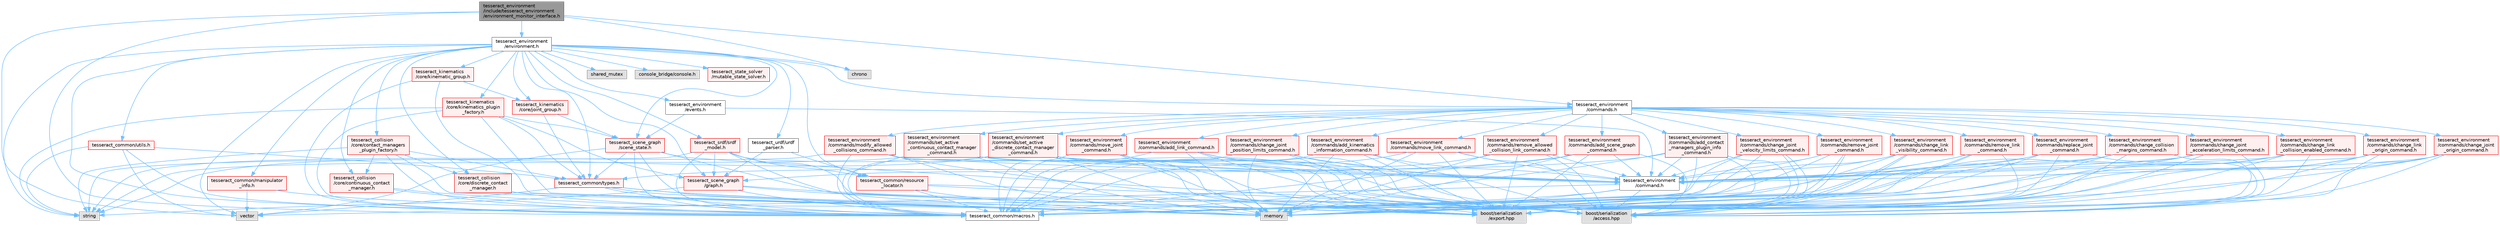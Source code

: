 digraph "tesseract_environment/include/tesseract_environment/environment_monitor_interface.h"
{
 // LATEX_PDF_SIZE
  bgcolor="transparent";
  edge [fontname=Helvetica,fontsize=10,labelfontname=Helvetica,labelfontsize=10];
  node [fontname=Helvetica,fontsize=10,shape=box,height=0.2,width=0.4];
  Node1 [label="tesseract_environment\l/include/tesseract_environment\l/environment_monitor_interface.h",height=0.2,width=0.4,color="gray40", fillcolor="grey60", style="filled", fontcolor="black",tooltip="This is a utility class for applying changes to multiple tesseract environment monitors."];
  Node1 -> Node2 [color="steelblue1",style="solid"];
  Node2 [label="tesseract_common/macros.h",height=0.2,width=0.4,color="grey40", fillcolor="white", style="filled",URL="$de/d3c/macros_8h.html",tooltip="Common Tesseract Macros."];
  Node1 -> Node3 [color="steelblue1",style="solid"];
  Node3 [label="vector",height=0.2,width=0.4,color="grey60", fillcolor="#E0E0E0", style="filled",tooltip=" "];
  Node1 -> Node4 [color="steelblue1",style="solid"];
  Node4 [label="chrono",height=0.2,width=0.4,color="grey60", fillcolor="#E0E0E0", style="filled",tooltip=" "];
  Node1 -> Node5 [color="steelblue1",style="solid"];
  Node5 [label="tesseract_environment\l/commands.h",height=0.2,width=0.4,color="grey40", fillcolor="white", style="filled",URL="$d5/d90/commands_8h.html",tooltip="This contains classes for recording operations applied to the environment for tracking changes...."];
  Node5 -> Node6 [color="steelblue1",style="solid"];
  Node6 [label="tesseract_environment\l/commands/add_contact\l_managers_plugin_info\l_command.h",height=0.2,width=0.4,color="red", fillcolor="#FFF0F0", style="filled",URL="$db/d41/add__contact__managers__plugin__info__command_8h.html",tooltip="Used to add contact managers plugin info to the environment."];
  Node6 -> Node2 [color="steelblue1",style="solid"];
  Node6 -> Node7 [color="steelblue1",style="solid"];
  Node7 [label="boost/serialization\l/access.hpp",height=0.2,width=0.4,color="grey60", fillcolor="#E0E0E0", style="filled",tooltip=" "];
  Node6 -> Node8 [color="steelblue1",style="solid"];
  Node8 [label="memory",height=0.2,width=0.4,color="grey60", fillcolor="#E0E0E0", style="filled",tooltip=" "];
  Node6 -> Node9 [color="steelblue1",style="solid"];
  Node9 [label="tesseract_environment\l/command.h",height=0.2,width=0.4,color="grey40", fillcolor="white", style="filled",URL="$d0/d09/command_8h.html",tooltip="This contains classes for recording operations applied to the environment for tracking changes...."];
  Node9 -> Node2 [color="steelblue1",style="solid"];
  Node9 -> Node7 [color="steelblue1",style="solid"];
  Node9 -> Node8 [color="steelblue1",style="solid"];
  Node9 -> Node3 [color="steelblue1",style="solid"];
  Node6 -> Node10 [color="steelblue1",style="solid"];
  Node10 [label="tesseract_common/types.h",height=0.2,width=0.4,color="red", fillcolor="#FFF0F0", style="filled",URL="$dd/ddb/tesseract__common_2include_2tesseract__common_2types_8h.html",tooltip="Common Tesseract Types."];
  Node10 -> Node2 [color="steelblue1",style="solid"];
  Node10 -> Node7 [color="steelblue1",style="solid"];
  Node10 -> Node3 [color="steelblue1",style="solid"];
  Node10 -> Node8 [color="steelblue1",style="solid"];
  Node10 -> Node19 [color="steelblue1",style="solid"];
  Node19 [label="boost/serialization\l/export.hpp",height=0.2,width=0.4,color="grey60", fillcolor="#E0E0E0", style="filled",tooltip=" "];
  Node6 -> Node19 [color="steelblue1",style="solid"];
  Node5 -> Node21 [color="steelblue1",style="solid"];
  Node21 [label="tesseract_environment\l/commands/add_link_command.h",height=0.2,width=0.4,color="red", fillcolor="#FFF0F0", style="filled",URL="$da/db7/add__link__command_8h.html",tooltip="Used to add link and joint to environment."];
  Node21 -> Node2 [color="steelblue1",style="solid"];
  Node21 -> Node7 [color="steelblue1",style="solid"];
  Node21 -> Node8 [color="steelblue1",style="solid"];
  Node21 -> Node9 [color="steelblue1",style="solid"];
  Node21 -> Node19 [color="steelblue1",style="solid"];
  Node5 -> Node27 [color="steelblue1",style="solid"];
  Node27 [label="tesseract_environment\l/commands/add_kinematics\l_information_command.h",height=0.2,width=0.4,color="red", fillcolor="#FFF0F0", style="filled",URL="$d6/d07/add__kinematics__information__command_8h.html",tooltip="Used to kinematics information to the environment."];
  Node27 -> Node2 [color="steelblue1",style="solid"];
  Node27 -> Node7 [color="steelblue1",style="solid"];
  Node27 -> Node8 [color="steelblue1",style="solid"];
  Node27 -> Node9 [color="steelblue1",style="solid"];
  Node27 -> Node19 [color="steelblue1",style="solid"];
  Node5 -> Node38 [color="steelblue1",style="solid"];
  Node38 [label="tesseract_environment\l/commands/add_scene_graph\l_command.h",height=0.2,width=0.4,color="red", fillcolor="#FFF0F0", style="filled",URL="$df/ddd/add__scene__graph__command_8h.html",tooltip="Used to add scene graph to the environment."];
  Node38 -> Node2 [color="steelblue1",style="solid"];
  Node38 -> Node7 [color="steelblue1",style="solid"];
  Node38 -> Node8 [color="steelblue1",style="solid"];
  Node38 -> Node9 [color="steelblue1",style="solid"];
  Node38 -> Node39 [color="steelblue1",style="solid"];
  Node39 [label="tesseract_scene_graph\l/graph.h",height=0.2,width=0.4,color="red", fillcolor="#FFF0F0", style="filled",URL="$d6/df3/graph_8h.html",tooltip="A basic scene graph using boost."];
  Node39 -> Node2 [color="steelblue1",style="solid"];
  Node39 -> Node7 [color="steelblue1",style="solid"];
  Node39 -> Node23 [color="steelblue1",style="solid"];
  Node23 [label="string",height=0.2,width=0.4,color="grey60", fillcolor="#E0E0E0", style="filled",tooltip=" "];
  Node39 -> Node19 [color="steelblue1",style="solid"];
  Node38 -> Node19 [color="steelblue1",style="solid"];
  Node5 -> Node46 [color="steelblue1",style="solid"];
  Node46 [label="tesseract_environment\l/commands/change_joint\l_acceleration_limits_command.h",height=0.2,width=0.4,color="red", fillcolor="#FFF0F0", style="filled",URL="$da/d98/change__joint__acceleration__limits__command_8h.html",tooltip="Used to change a joints acceleration limits in environment."];
  Node46 -> Node2 [color="steelblue1",style="solid"];
  Node46 -> Node7 [color="steelblue1",style="solid"];
  Node46 -> Node8 [color="steelblue1",style="solid"];
  Node46 -> Node9 [color="steelblue1",style="solid"];
  Node46 -> Node19 [color="steelblue1",style="solid"];
  Node5 -> Node49 [color="steelblue1",style="solid"];
  Node49 [label="tesseract_environment\l/commands/change_joint\l_origin_command.h",height=0.2,width=0.4,color="red", fillcolor="#FFF0F0", style="filled",URL="$df/dd7/change__joint__origin__command_8h.html",tooltip="Used to change a joints origin in environment."];
  Node49 -> Node2 [color="steelblue1",style="solid"];
  Node49 -> Node7 [color="steelblue1",style="solid"];
  Node49 -> Node8 [color="steelblue1",style="solid"];
  Node49 -> Node9 [color="steelblue1",style="solid"];
  Node49 -> Node19 [color="steelblue1",style="solid"];
  Node5 -> Node50 [color="steelblue1",style="solid"];
  Node50 [label="tesseract_environment\l/commands/change_joint\l_position_limits_command.h",height=0.2,width=0.4,color="red", fillcolor="#FFF0F0", style="filled",URL="$de/dbe/change__joint__position__limits__command_8h.html",tooltip="Used to change a joints position limits in environment."];
  Node50 -> Node2 [color="steelblue1",style="solid"];
  Node50 -> Node7 [color="steelblue1",style="solid"];
  Node50 -> Node8 [color="steelblue1",style="solid"];
  Node50 -> Node9 [color="steelblue1",style="solid"];
  Node50 -> Node19 [color="steelblue1",style="solid"];
  Node5 -> Node51 [color="steelblue1",style="solid"];
  Node51 [label="tesseract_environment\l/commands/change_joint\l_velocity_limits_command.h",height=0.2,width=0.4,color="red", fillcolor="#FFF0F0", style="filled",URL="$d8/dcb/change__joint__velocity__limits__command_8h.html",tooltip="Used to change a joints velocity limits in environment."];
  Node51 -> Node2 [color="steelblue1",style="solid"];
  Node51 -> Node7 [color="steelblue1",style="solid"];
  Node51 -> Node8 [color="steelblue1",style="solid"];
  Node51 -> Node9 [color="steelblue1",style="solid"];
  Node51 -> Node19 [color="steelblue1",style="solid"];
  Node5 -> Node52 [color="steelblue1",style="solid"];
  Node52 [label="tesseract_environment\l/commands/change_link\l_collision_enabled_command.h",height=0.2,width=0.4,color="red", fillcolor="#FFF0F0", style="filled",URL="$de/d30/change__link__collision__enabled__command_8h.html",tooltip="Used to change a links collision enabled in environment."];
  Node52 -> Node2 [color="steelblue1",style="solid"];
  Node52 -> Node7 [color="steelblue1",style="solid"];
  Node52 -> Node8 [color="steelblue1",style="solid"];
  Node52 -> Node9 [color="steelblue1",style="solid"];
  Node52 -> Node19 [color="steelblue1",style="solid"];
  Node5 -> Node53 [color="steelblue1",style="solid"];
  Node53 [label="tesseract_environment\l/commands/change_link\l_origin_command.h",height=0.2,width=0.4,color="red", fillcolor="#FFF0F0", style="filled",URL="$db/d87/change__link__origin__command_8h.html",tooltip="Used to change a links origin in environment."];
  Node53 -> Node2 [color="steelblue1",style="solid"];
  Node53 -> Node7 [color="steelblue1",style="solid"];
  Node53 -> Node8 [color="steelblue1",style="solid"];
  Node53 -> Node9 [color="steelblue1",style="solid"];
  Node53 -> Node19 [color="steelblue1",style="solid"];
  Node5 -> Node54 [color="steelblue1",style="solid"];
  Node54 [label="tesseract_environment\l/commands/change_link\l_visibility_command.h",height=0.2,width=0.4,color="red", fillcolor="#FFF0F0", style="filled",URL="$d8/d76/change__link__visibility__command_8h.html",tooltip="Used to change a links visibility in environment."];
  Node54 -> Node2 [color="steelblue1",style="solid"];
  Node54 -> Node7 [color="steelblue1",style="solid"];
  Node54 -> Node8 [color="steelblue1",style="solid"];
  Node54 -> Node9 [color="steelblue1",style="solid"];
  Node54 -> Node19 [color="steelblue1",style="solid"];
  Node5 -> Node55 [color="steelblue1",style="solid"];
  Node55 [label="tesseract_environment\l/commands/modify_allowed\l_collisions_command.h",height=0.2,width=0.4,color="red", fillcolor="#FFF0F0", style="filled",URL="$d3/d7d/modify__allowed__collisions__command_8h.html",tooltip=" "];
  Node55 -> Node2 [color="steelblue1",style="solid"];
  Node55 -> Node7 [color="steelblue1",style="solid"];
  Node55 -> Node8 [color="steelblue1",style="solid"];
  Node55 -> Node23 [color="steelblue1",style="solid"];
  Node55 -> Node9 [color="steelblue1",style="solid"];
  Node55 -> Node19 [color="steelblue1",style="solid"];
  Node5 -> Node56 [color="steelblue1",style="solid"];
  Node56 [label="tesseract_environment\l/commands/move_joint\l_command.h",height=0.2,width=0.4,color="red", fillcolor="#FFF0F0", style="filled",URL="$dd/dbd/move__joint__command_8h.html",tooltip="Used to move joint in environment."];
  Node56 -> Node2 [color="steelblue1",style="solid"];
  Node56 -> Node7 [color="steelblue1",style="solid"];
  Node56 -> Node8 [color="steelblue1",style="solid"];
  Node56 -> Node9 [color="steelblue1",style="solid"];
  Node56 -> Node19 [color="steelblue1",style="solid"];
  Node5 -> Node57 [color="steelblue1",style="solid"];
  Node57 [label="tesseract_environment\l/commands/move_link_command.h",height=0.2,width=0.4,color="red", fillcolor="#FFF0F0", style="filled",URL="$db/ddd/move__link__command_8h.html",tooltip="Used to move link in environment."];
  Node57 -> Node2 [color="steelblue1",style="solid"];
  Node57 -> Node7 [color="steelblue1",style="solid"];
  Node57 -> Node8 [color="steelblue1",style="solid"];
  Node57 -> Node9 [color="steelblue1",style="solid"];
  Node57 -> Node19 [color="steelblue1",style="solid"];
  Node5 -> Node58 [color="steelblue1",style="solid"];
  Node58 [label="tesseract_environment\l/commands/remove_allowed\l_collision_link_command.h",height=0.2,width=0.4,color="red", fillcolor="#FFF0F0", style="filled",URL="$d0/dfb/remove__allowed__collision__link__command_8h.html",tooltip=" "];
  Node58 -> Node2 [color="steelblue1",style="solid"];
  Node58 -> Node7 [color="steelblue1",style="solid"];
  Node58 -> Node8 [color="steelblue1",style="solid"];
  Node58 -> Node9 [color="steelblue1",style="solid"];
  Node58 -> Node19 [color="steelblue1",style="solid"];
  Node5 -> Node59 [color="steelblue1",style="solid"];
  Node59 [label="tesseract_environment\l/commands/remove_joint\l_command.h",height=0.2,width=0.4,color="red", fillcolor="#FFF0F0", style="filled",URL="$dd/d36/remove__joint__command_8h.html",tooltip="Used to remove joint from environment."];
  Node59 -> Node2 [color="steelblue1",style="solid"];
  Node59 -> Node7 [color="steelblue1",style="solid"];
  Node59 -> Node8 [color="steelblue1",style="solid"];
  Node59 -> Node9 [color="steelblue1",style="solid"];
  Node59 -> Node19 [color="steelblue1",style="solid"];
  Node5 -> Node60 [color="steelblue1",style="solid"];
  Node60 [label="tesseract_environment\l/commands/remove_link\l_command.h",height=0.2,width=0.4,color="red", fillcolor="#FFF0F0", style="filled",URL="$db/dfb/remove__link__command_8h.html",tooltip="Used to remove link from environment."];
  Node60 -> Node2 [color="steelblue1",style="solid"];
  Node60 -> Node7 [color="steelblue1",style="solid"];
  Node60 -> Node8 [color="steelblue1",style="solid"];
  Node60 -> Node9 [color="steelblue1",style="solid"];
  Node60 -> Node19 [color="steelblue1",style="solid"];
  Node5 -> Node61 [color="steelblue1",style="solid"];
  Node61 [label="tesseract_environment\l/commands/replace_joint\l_command.h",height=0.2,width=0.4,color="red", fillcolor="#FFF0F0", style="filled",URL="$d7/d35/replace__joint__command_8h.html",tooltip="Used to replace joint in environment."];
  Node61 -> Node2 [color="steelblue1",style="solid"];
  Node61 -> Node7 [color="steelblue1",style="solid"];
  Node61 -> Node8 [color="steelblue1",style="solid"];
  Node61 -> Node9 [color="steelblue1",style="solid"];
  Node61 -> Node19 [color="steelblue1",style="solid"];
  Node5 -> Node62 [color="steelblue1",style="solid"];
  Node62 [label="tesseract_environment\l/commands/change_collision\l_margins_command.h",height=0.2,width=0.4,color="red", fillcolor="#FFF0F0", style="filled",URL="$d7/d59/change__collision__margins__command_8h.html",tooltip=" "];
  Node62 -> Node2 [color="steelblue1",style="solid"];
  Node62 -> Node7 [color="steelblue1",style="solid"];
  Node62 -> Node8 [color="steelblue1",style="solid"];
  Node62 -> Node9 [color="steelblue1",style="solid"];
  Node62 -> Node19 [color="steelblue1",style="solid"];
  Node5 -> Node64 [color="steelblue1",style="solid"];
  Node64 [label="tesseract_environment\l/commands/set_active\l_continuous_contact_manager\l_command.h",height=0.2,width=0.4,color="red", fillcolor="#FFF0F0", style="filled",URL="$d8/df9/set__active__continuous__contact__manager__command_8h.html",tooltip="Used to set the active continuous contact manager for the environment."];
  Node64 -> Node2 [color="steelblue1",style="solid"];
  Node64 -> Node7 [color="steelblue1",style="solid"];
  Node64 -> Node8 [color="steelblue1",style="solid"];
  Node64 -> Node23 [color="steelblue1",style="solid"];
  Node64 -> Node9 [color="steelblue1",style="solid"];
  Node64 -> Node19 [color="steelblue1",style="solid"];
  Node5 -> Node65 [color="steelblue1",style="solid"];
  Node65 [label="tesseract_environment\l/commands/set_active\l_discrete_contact_manager\l_command.h",height=0.2,width=0.4,color="red", fillcolor="#FFF0F0", style="filled",URL="$dd/d8a/set__active__discrete__contact__manager__command_8h.html",tooltip="Used to set the active discrete contact manager for the environment."];
  Node65 -> Node2 [color="steelblue1",style="solid"];
  Node65 -> Node7 [color="steelblue1",style="solid"];
  Node65 -> Node8 [color="steelblue1",style="solid"];
  Node65 -> Node23 [color="steelblue1",style="solid"];
  Node65 -> Node9 [color="steelblue1",style="solid"];
  Node65 -> Node19 [color="steelblue1",style="solid"];
  Node1 -> Node66 [color="steelblue1",style="solid"];
  Node66 [label="tesseract_environment\l/environment.h",height=0.2,width=0.4,color="grey40", fillcolor="white", style="filled",URL="$de/d26/environment_8h.html",tooltip=" "];
  Node66 -> Node2 [color="steelblue1",style="solid"];
  Node66 -> Node3 [color="steelblue1",style="solid"];
  Node66 -> Node23 [color="steelblue1",style="solid"];
  Node66 -> Node67 [color="steelblue1",style="solid"];
  Node67 [label="shared_mutex",height=0.2,width=0.4,color="grey60", fillcolor="#E0E0E0", style="filled",tooltip=" "];
  Node66 -> Node4 [color="steelblue1",style="solid"];
  Node66 -> Node68 [color="steelblue1",style="solid"];
  Node68 [label="console_bridge/console.h",height=0.2,width=0.4,color="grey60", fillcolor="#E0E0E0", style="filled",tooltip=" "];
  Node66 -> Node5 [color="steelblue1",style="solid"];
  Node66 -> Node69 [color="steelblue1",style="solid"];
  Node69 [label="tesseract_environment\l/events.h",height=0.2,width=0.4,color="grey40", fillcolor="white", style="filled",URL="$db/dd2/events_8h.html",tooltip="Tesseract Events."];
  Node69 -> Node9 [color="steelblue1",style="solid"];
  Node69 -> Node70 [color="steelblue1",style="solid"];
  Node70 [label="tesseract_scene_graph\l/scene_state.h",height=0.2,width=0.4,color="red", fillcolor="#FFF0F0", style="filled",URL="$d7/dea/scene__state_8h.html",tooltip="This holds a state of the scene."];
  Node70 -> Node2 [color="steelblue1",style="solid"];
  Node70 -> Node7 [color="steelblue1",style="solid"];
  Node70 -> Node3 [color="steelblue1",style="solid"];
  Node70 -> Node8 [color="steelblue1",style="solid"];
  Node70 -> Node10 [color="steelblue1",style="solid"];
  Node70 -> Node19 [color="steelblue1",style="solid"];
  Node66 -> Node71 [color="steelblue1",style="solid"];
  Node71 [label="tesseract_collision\l/core/discrete_contact\l_manager.h",height=0.2,width=0.4,color="red", fillcolor="#FFF0F0", style="filled",URL="$db/d35/discrete__contact__manager_8h.html",tooltip="This is the discrete contact manager base class."];
  Node71 -> Node2 [color="steelblue1",style="solid"];
  Node71 -> Node8 [color="steelblue1",style="solid"];
  Node66 -> Node98 [color="steelblue1",style="solid"];
  Node98 [label="tesseract_collision\l/core/continuous_contact\l_manager.h",height=0.2,width=0.4,color="red", fillcolor="#FFF0F0", style="filled",URL="$d6/d0f/continuous__contact__manager_8h.html",tooltip="This is the continuous contact manager base class."];
  Node98 -> Node2 [color="steelblue1",style="solid"];
  Node98 -> Node8 [color="steelblue1",style="solid"];
  Node66 -> Node99 [color="steelblue1",style="solid"];
  Node99 [label="tesseract_collision\l/core/contact_managers\l_plugin_factory.h",height=0.2,width=0.4,color="red", fillcolor="#FFF0F0", style="filled",URL="$da/d56/contact__managers__plugin__factory_8h.html",tooltip="Factory for loading contact managers as plugins."];
  Node99 -> Node2 [color="steelblue1",style="solid"];
  Node99 -> Node23 [color="steelblue1",style="solid"];
  Node99 -> Node8 [color="steelblue1",style="solid"];
  Node99 -> Node71 [color="steelblue1",style="solid"];
  Node99 -> Node98 [color="steelblue1",style="solid"];
  Node99 -> Node10 [color="steelblue1",style="solid"];
  Node66 -> Node39 [color="steelblue1",style="solid"];
  Node66 -> Node70 [color="steelblue1",style="solid"];
  Node66 -> Node113 [color="steelblue1",style="solid"];
  Node113 [label="tesseract_state_solver\l/mutable_state_solver.h",height=0.2,width=0.4,color="red", fillcolor="#FFF0F0", style="filled",URL="$d3/d54/mutable__state__solver_8h.html",tooltip="Tesseract Scene Graph Mutable State Solver Interface ."];
  Node66 -> Node115 [color="steelblue1",style="solid"];
  Node115 [label="tesseract_urdf/urdf\l_parser.h",height=0.2,width=0.4,color="grey40", fillcolor="white", style="filled",URL="$d8/dec/urdf__parser_8h.html",tooltip="A urdf parser for tesseract."];
  Node115 -> Node39 [color="steelblue1",style="solid"];
  Node115 -> Node80 [color="steelblue1",style="solid"];
  Node80 [label="tesseract_common/resource\l_locator.h",height=0.2,width=0.4,color="red", fillcolor="#FFF0F0", style="filled",URL="$d3/d95/resource__locator_8h.html",tooltip="Locate and retrieve resource data."];
  Node80 -> Node2 [color="steelblue1",style="solid"];
  Node80 -> Node7 [color="steelblue1",style="solid"];
  Node80 -> Node8 [color="steelblue1",style="solid"];
  Node80 -> Node19 [color="steelblue1",style="solid"];
  Node66 -> Node116 [color="steelblue1",style="solid"];
  Node116 [label="tesseract_srdf/srdf\l_model.h",height=0.2,width=0.4,color="red", fillcolor="#FFF0F0", style="filled",URL="$d0/d42/srdf__model_8h.html",tooltip="Parse srdf xml."];
  Node116 -> Node2 [color="steelblue1",style="solid"];
  Node116 -> Node7 [color="steelblue1",style="solid"];
  Node116 -> Node23 [color="steelblue1",style="solid"];
  Node116 -> Node8 [color="steelblue1",style="solid"];
  Node116 -> Node39 [color="steelblue1",style="solid"];
  Node116 -> Node80 [color="steelblue1",style="solid"];
  Node116 -> Node19 [color="steelblue1",style="solid"];
  Node66 -> Node80 [color="steelblue1",style="solid"];
  Node66 -> Node117 [color="steelblue1",style="solid"];
  Node117 [label="tesseract_common/manipulator\l_info.h",height=0.2,width=0.4,color="red", fillcolor="#FFF0F0", style="filled",URL="$d5/df5/manipulator__info_8h.html",tooltip=" "];
  Node117 -> Node2 [color="steelblue1",style="solid"];
  Node117 -> Node3 [color="steelblue1",style="solid"];
  Node66 -> Node10 [color="steelblue1",style="solid"];
  Node66 -> Node30 [color="steelblue1",style="solid"];
  Node30 [label="tesseract_common/utils.h",height=0.2,width=0.4,color="red", fillcolor="#FFF0F0", style="filled",URL="$dc/d79/tesseract__common_2include_2tesseract__common_2utils_8h.html",tooltip="Common Tesseract Utility Functions."];
  Node30 -> Node2 [color="steelblue1",style="solid"];
  Node30 -> Node3 [color="steelblue1",style="solid"];
  Node30 -> Node23 [color="steelblue1",style="solid"];
  Node30 -> Node10 [color="steelblue1",style="solid"];
  Node66 -> Node118 [color="steelblue1",style="solid"];
  Node118 [label="tesseract_kinematics\l/core/joint_group.h",height=0.2,width=0.4,color="red", fillcolor="#FFF0F0", style="filled",URL="$db/d8d/joint__group_8h.html",tooltip="A joint group with forward kinematics, Jacobian, limits methods."];
  Node118 -> Node10 [color="steelblue1",style="solid"];
  Node118 -> Node70 [color="steelblue1",style="solid"];
  Node66 -> Node126 [color="steelblue1",style="solid"];
  Node126 [label="tesseract_kinematics\l/core/kinematic_group.h",height=0.2,width=0.4,color="red", fillcolor="#FFF0F0", style="filled",URL="$d4/d3a/kinematic__group_8h.html",tooltip="A kinematic group with forward and inverse kinematics methods."];
  Node126 -> Node2 [color="steelblue1",style="solid"];
  Node126 -> Node8 [color="steelblue1",style="solid"];
  Node126 -> Node118 [color="steelblue1",style="solid"];
  Node66 -> Node129 [color="steelblue1",style="solid"];
  Node129 [label="tesseract_kinematics\l/core/kinematics_plugin\l_factory.h",height=0.2,width=0.4,color="red", fillcolor="#FFF0F0", style="filled",URL="$d0/d3c/kinematics__plugin__factory_8h.html",tooltip="Kinematics Plugin Factory."];
  Node129 -> Node2 [color="steelblue1",style="solid"];
  Node129 -> Node23 [color="steelblue1",style="solid"];
  Node129 -> Node8 [color="steelblue1",style="solid"];
  Node129 -> Node39 [color="steelblue1",style="solid"];
  Node129 -> Node70 [color="steelblue1",style="solid"];
  Node129 -> Node10 [color="steelblue1",style="solid"];
}
